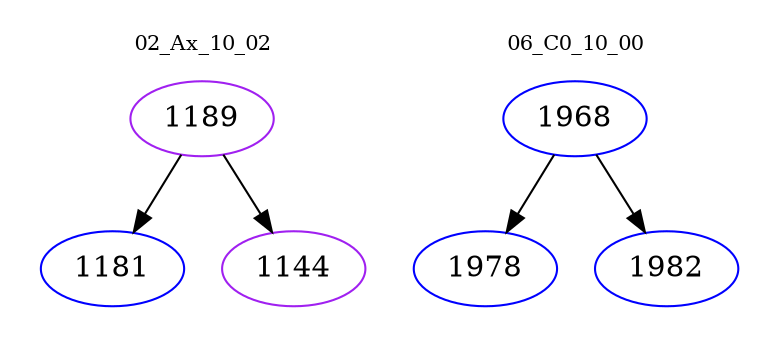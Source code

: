 digraph{
subgraph cluster_0 {
color = white
label = "02_Ax_10_02";
fontsize=10;
T0_1189 [label="1189", color="purple"]
T0_1189 -> T0_1181 [color="black"]
T0_1181 [label="1181", color="blue"]
T0_1189 -> T0_1144 [color="black"]
T0_1144 [label="1144", color="purple"]
}
subgraph cluster_1 {
color = white
label = "06_C0_10_00";
fontsize=10;
T1_1968 [label="1968", color="blue"]
T1_1968 -> T1_1978 [color="black"]
T1_1978 [label="1978", color="blue"]
T1_1968 -> T1_1982 [color="black"]
T1_1982 [label="1982", color="blue"]
}
}
